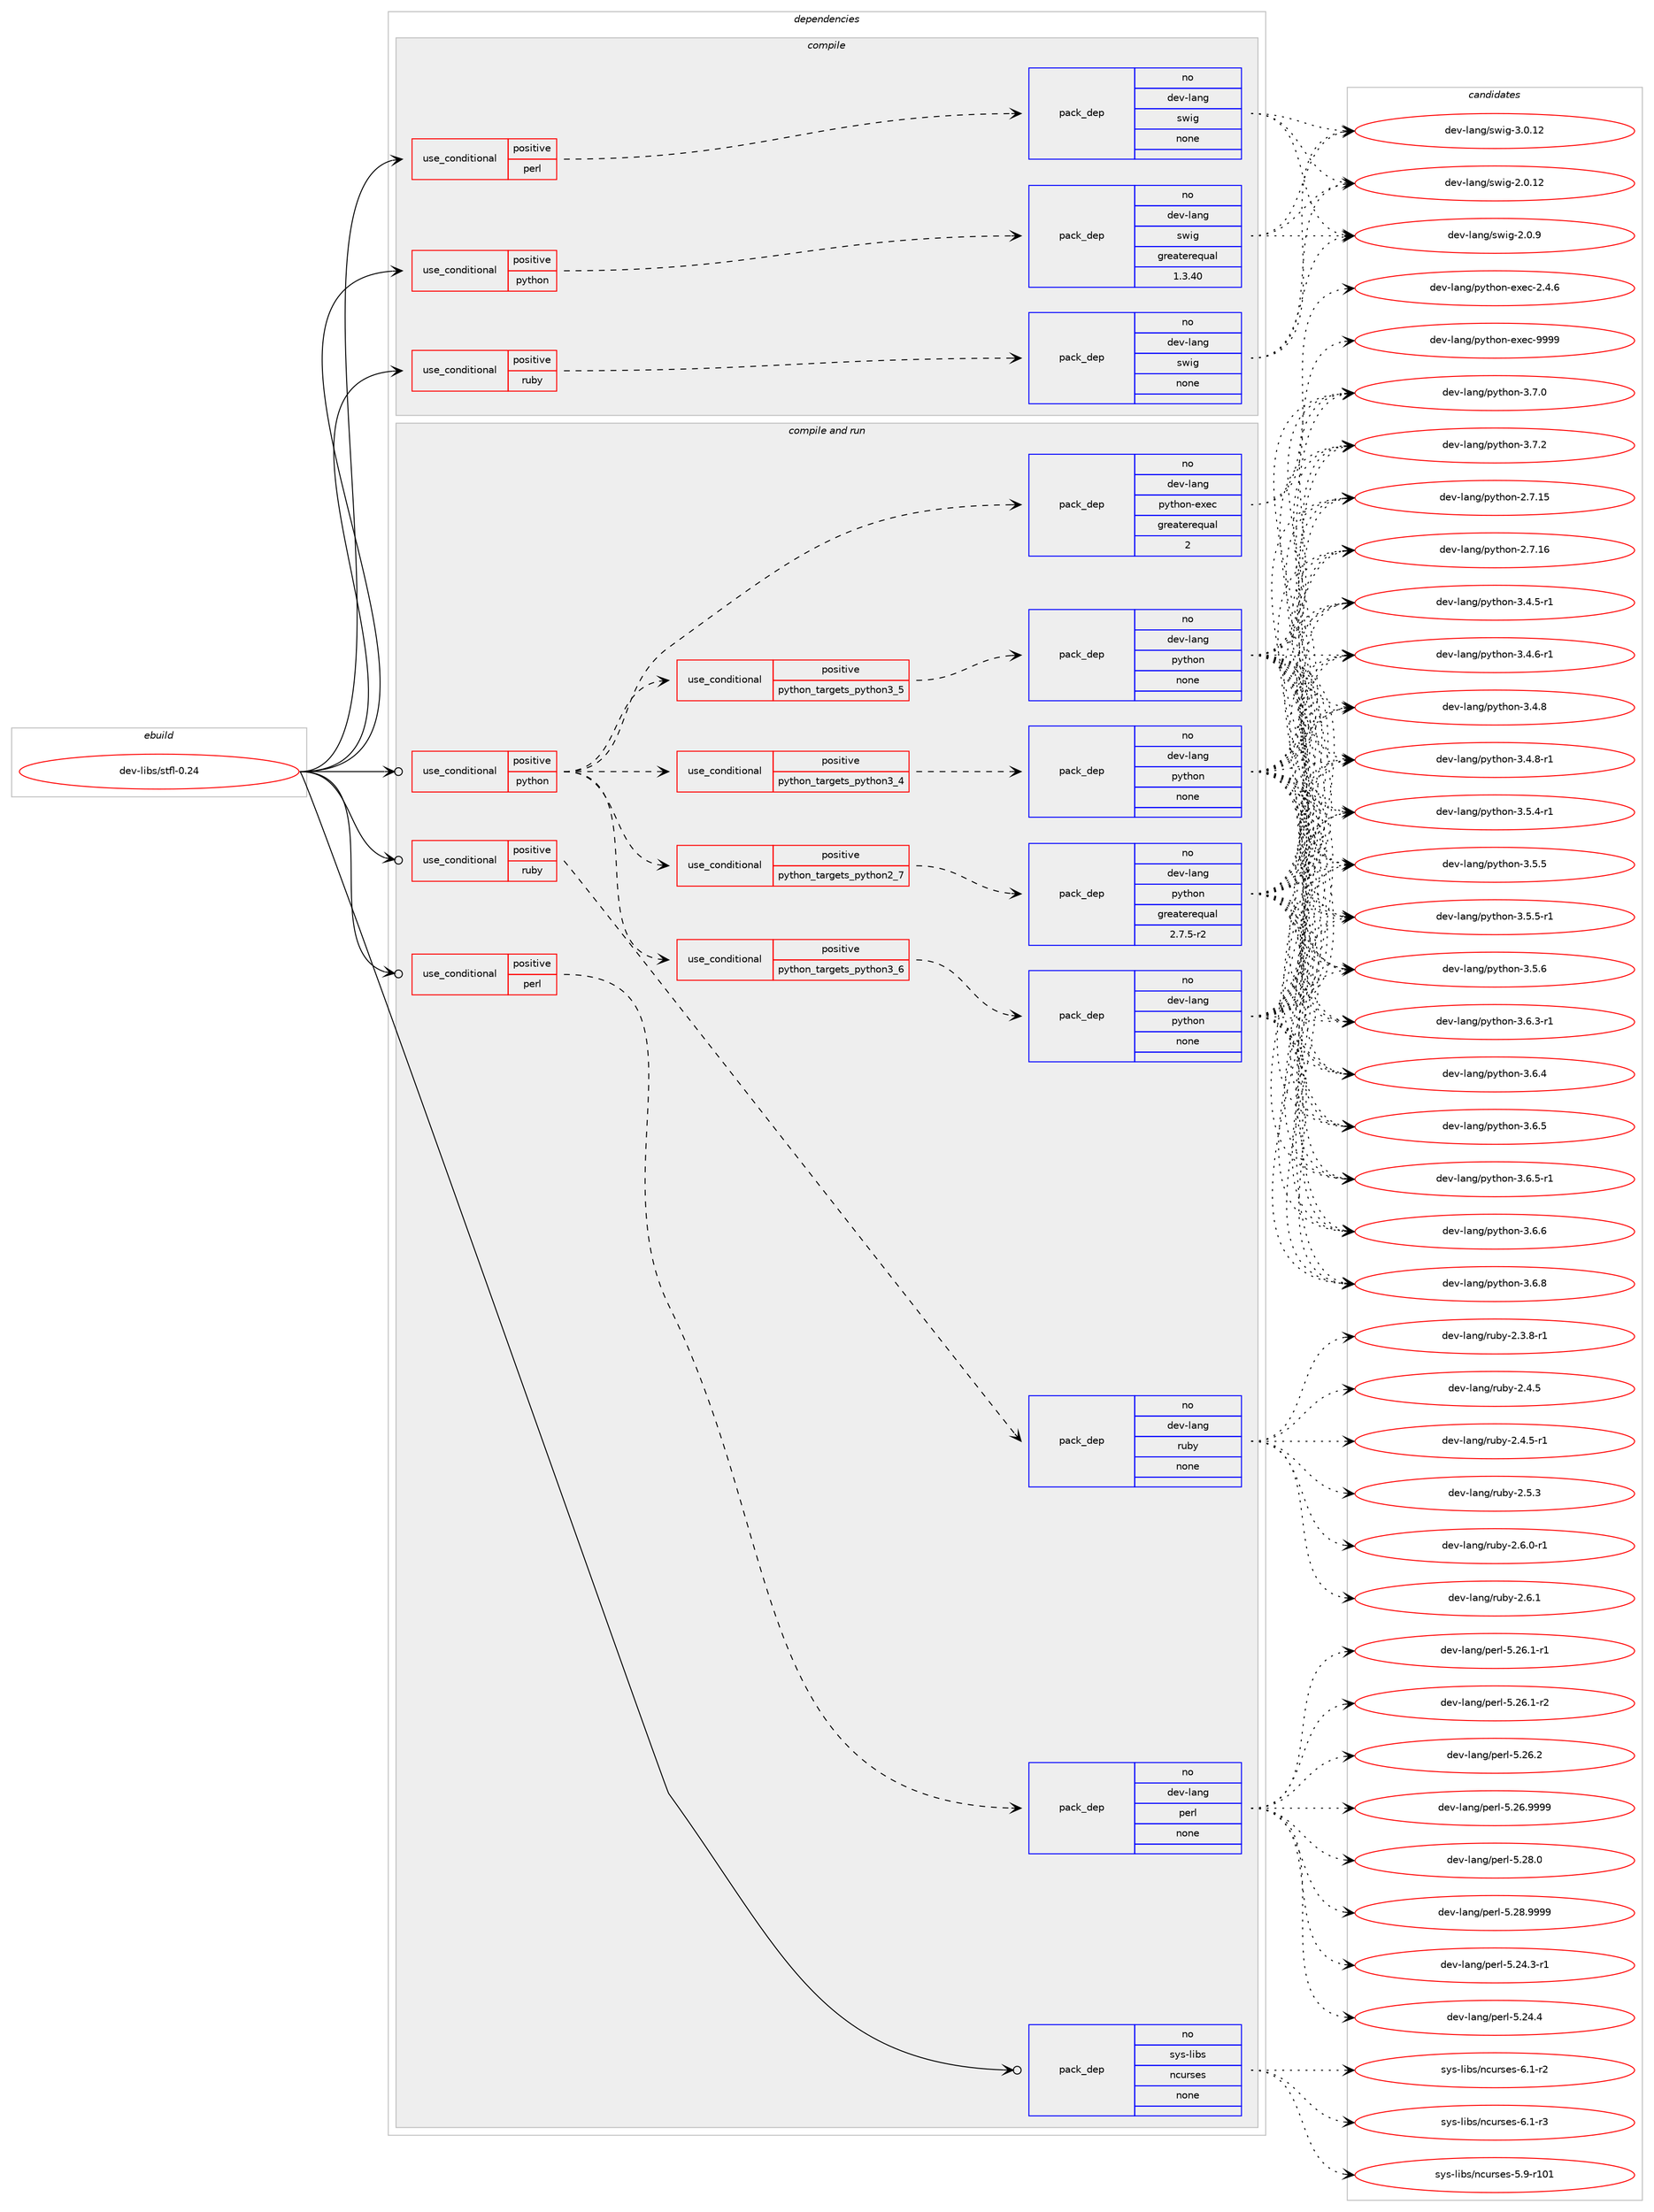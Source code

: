digraph prolog {

# *************
# Graph options
# *************

newrank=true;
concentrate=true;
compound=true;
graph [rankdir=LR,fontname=Helvetica,fontsize=10,ranksep=1.5];#, ranksep=2.5, nodesep=0.2];
edge  [arrowhead=vee];
node  [fontname=Helvetica,fontsize=10];

# **********
# The ebuild
# **********

subgraph cluster_leftcol {
color=gray;
rank=same;
label=<<i>ebuild</i>>;
id [label="dev-libs/stfl-0.24", color=red, width=4, href="../dev-libs/stfl-0.24.svg"];
}

# ****************
# The dependencies
# ****************

subgraph cluster_midcol {
color=gray;
label=<<i>dependencies</i>>;
subgraph cluster_compile {
fillcolor="#eeeeee";
style=filled;
label=<<i>compile</i>>;
subgraph cond366949 {
dependency1372044 [label=<<TABLE BORDER="0" CELLBORDER="1" CELLSPACING="0" CELLPADDING="4"><TR><TD ROWSPAN="3" CELLPADDING="10">use_conditional</TD></TR><TR><TD>positive</TD></TR><TR><TD>perl</TD></TR></TABLE>>, shape=none, color=red];
subgraph pack982120 {
dependency1372045 [label=<<TABLE BORDER="0" CELLBORDER="1" CELLSPACING="0" CELLPADDING="4" WIDTH="220"><TR><TD ROWSPAN="6" CELLPADDING="30">pack_dep</TD></TR><TR><TD WIDTH="110">no</TD></TR><TR><TD>dev-lang</TD></TR><TR><TD>swig</TD></TR><TR><TD>none</TD></TR><TR><TD></TD></TR></TABLE>>, shape=none, color=blue];
}
dependency1372044:e -> dependency1372045:w [weight=20,style="dashed",arrowhead="vee"];
}
id:e -> dependency1372044:w [weight=20,style="solid",arrowhead="vee"];
subgraph cond366950 {
dependency1372046 [label=<<TABLE BORDER="0" CELLBORDER="1" CELLSPACING="0" CELLPADDING="4"><TR><TD ROWSPAN="3" CELLPADDING="10">use_conditional</TD></TR><TR><TD>positive</TD></TR><TR><TD>python</TD></TR></TABLE>>, shape=none, color=red];
subgraph pack982121 {
dependency1372047 [label=<<TABLE BORDER="0" CELLBORDER="1" CELLSPACING="0" CELLPADDING="4" WIDTH="220"><TR><TD ROWSPAN="6" CELLPADDING="30">pack_dep</TD></TR><TR><TD WIDTH="110">no</TD></TR><TR><TD>dev-lang</TD></TR><TR><TD>swig</TD></TR><TR><TD>greaterequal</TD></TR><TR><TD>1.3.40</TD></TR></TABLE>>, shape=none, color=blue];
}
dependency1372046:e -> dependency1372047:w [weight=20,style="dashed",arrowhead="vee"];
}
id:e -> dependency1372046:w [weight=20,style="solid",arrowhead="vee"];
subgraph cond366951 {
dependency1372048 [label=<<TABLE BORDER="0" CELLBORDER="1" CELLSPACING="0" CELLPADDING="4"><TR><TD ROWSPAN="3" CELLPADDING="10">use_conditional</TD></TR><TR><TD>positive</TD></TR><TR><TD>ruby</TD></TR></TABLE>>, shape=none, color=red];
subgraph pack982122 {
dependency1372049 [label=<<TABLE BORDER="0" CELLBORDER="1" CELLSPACING="0" CELLPADDING="4" WIDTH="220"><TR><TD ROWSPAN="6" CELLPADDING="30">pack_dep</TD></TR><TR><TD WIDTH="110">no</TD></TR><TR><TD>dev-lang</TD></TR><TR><TD>swig</TD></TR><TR><TD>none</TD></TR><TR><TD></TD></TR></TABLE>>, shape=none, color=blue];
}
dependency1372048:e -> dependency1372049:w [weight=20,style="dashed",arrowhead="vee"];
}
id:e -> dependency1372048:w [weight=20,style="solid",arrowhead="vee"];
}
subgraph cluster_compileandrun {
fillcolor="#eeeeee";
style=filled;
label=<<i>compile and run</i>>;
subgraph cond366952 {
dependency1372050 [label=<<TABLE BORDER="0" CELLBORDER="1" CELLSPACING="0" CELLPADDING="4"><TR><TD ROWSPAN="3" CELLPADDING="10">use_conditional</TD></TR><TR><TD>positive</TD></TR><TR><TD>perl</TD></TR></TABLE>>, shape=none, color=red];
subgraph pack982123 {
dependency1372051 [label=<<TABLE BORDER="0" CELLBORDER="1" CELLSPACING="0" CELLPADDING="4" WIDTH="220"><TR><TD ROWSPAN="6" CELLPADDING="30">pack_dep</TD></TR><TR><TD WIDTH="110">no</TD></TR><TR><TD>dev-lang</TD></TR><TR><TD>perl</TD></TR><TR><TD>none</TD></TR><TR><TD></TD></TR></TABLE>>, shape=none, color=blue];
}
dependency1372050:e -> dependency1372051:w [weight=20,style="dashed",arrowhead="vee"];
}
id:e -> dependency1372050:w [weight=20,style="solid",arrowhead="odotvee"];
subgraph cond366953 {
dependency1372052 [label=<<TABLE BORDER="0" CELLBORDER="1" CELLSPACING="0" CELLPADDING="4"><TR><TD ROWSPAN="3" CELLPADDING="10">use_conditional</TD></TR><TR><TD>positive</TD></TR><TR><TD>python</TD></TR></TABLE>>, shape=none, color=red];
subgraph cond366954 {
dependency1372053 [label=<<TABLE BORDER="0" CELLBORDER="1" CELLSPACING="0" CELLPADDING="4"><TR><TD ROWSPAN="3" CELLPADDING="10">use_conditional</TD></TR><TR><TD>positive</TD></TR><TR><TD>python_targets_python2_7</TD></TR></TABLE>>, shape=none, color=red];
subgraph pack982124 {
dependency1372054 [label=<<TABLE BORDER="0" CELLBORDER="1" CELLSPACING="0" CELLPADDING="4" WIDTH="220"><TR><TD ROWSPAN="6" CELLPADDING="30">pack_dep</TD></TR><TR><TD WIDTH="110">no</TD></TR><TR><TD>dev-lang</TD></TR><TR><TD>python</TD></TR><TR><TD>greaterequal</TD></TR><TR><TD>2.7.5-r2</TD></TR></TABLE>>, shape=none, color=blue];
}
dependency1372053:e -> dependency1372054:w [weight=20,style="dashed",arrowhead="vee"];
}
dependency1372052:e -> dependency1372053:w [weight=20,style="dashed",arrowhead="vee"];
subgraph cond366955 {
dependency1372055 [label=<<TABLE BORDER="0" CELLBORDER="1" CELLSPACING="0" CELLPADDING="4"><TR><TD ROWSPAN="3" CELLPADDING="10">use_conditional</TD></TR><TR><TD>positive</TD></TR><TR><TD>python_targets_python3_4</TD></TR></TABLE>>, shape=none, color=red];
subgraph pack982125 {
dependency1372056 [label=<<TABLE BORDER="0" CELLBORDER="1" CELLSPACING="0" CELLPADDING="4" WIDTH="220"><TR><TD ROWSPAN="6" CELLPADDING="30">pack_dep</TD></TR><TR><TD WIDTH="110">no</TD></TR><TR><TD>dev-lang</TD></TR><TR><TD>python</TD></TR><TR><TD>none</TD></TR><TR><TD></TD></TR></TABLE>>, shape=none, color=blue];
}
dependency1372055:e -> dependency1372056:w [weight=20,style="dashed",arrowhead="vee"];
}
dependency1372052:e -> dependency1372055:w [weight=20,style="dashed",arrowhead="vee"];
subgraph cond366956 {
dependency1372057 [label=<<TABLE BORDER="0" CELLBORDER="1" CELLSPACING="0" CELLPADDING="4"><TR><TD ROWSPAN="3" CELLPADDING="10">use_conditional</TD></TR><TR><TD>positive</TD></TR><TR><TD>python_targets_python3_5</TD></TR></TABLE>>, shape=none, color=red];
subgraph pack982126 {
dependency1372058 [label=<<TABLE BORDER="0" CELLBORDER="1" CELLSPACING="0" CELLPADDING="4" WIDTH="220"><TR><TD ROWSPAN="6" CELLPADDING="30">pack_dep</TD></TR><TR><TD WIDTH="110">no</TD></TR><TR><TD>dev-lang</TD></TR><TR><TD>python</TD></TR><TR><TD>none</TD></TR><TR><TD></TD></TR></TABLE>>, shape=none, color=blue];
}
dependency1372057:e -> dependency1372058:w [weight=20,style="dashed",arrowhead="vee"];
}
dependency1372052:e -> dependency1372057:w [weight=20,style="dashed",arrowhead="vee"];
subgraph cond366957 {
dependency1372059 [label=<<TABLE BORDER="0" CELLBORDER="1" CELLSPACING="0" CELLPADDING="4"><TR><TD ROWSPAN="3" CELLPADDING="10">use_conditional</TD></TR><TR><TD>positive</TD></TR><TR><TD>python_targets_python3_6</TD></TR></TABLE>>, shape=none, color=red];
subgraph pack982127 {
dependency1372060 [label=<<TABLE BORDER="0" CELLBORDER="1" CELLSPACING="0" CELLPADDING="4" WIDTH="220"><TR><TD ROWSPAN="6" CELLPADDING="30">pack_dep</TD></TR><TR><TD WIDTH="110">no</TD></TR><TR><TD>dev-lang</TD></TR><TR><TD>python</TD></TR><TR><TD>none</TD></TR><TR><TD></TD></TR></TABLE>>, shape=none, color=blue];
}
dependency1372059:e -> dependency1372060:w [weight=20,style="dashed",arrowhead="vee"];
}
dependency1372052:e -> dependency1372059:w [weight=20,style="dashed",arrowhead="vee"];
subgraph pack982128 {
dependency1372061 [label=<<TABLE BORDER="0" CELLBORDER="1" CELLSPACING="0" CELLPADDING="4" WIDTH="220"><TR><TD ROWSPAN="6" CELLPADDING="30">pack_dep</TD></TR><TR><TD WIDTH="110">no</TD></TR><TR><TD>dev-lang</TD></TR><TR><TD>python-exec</TD></TR><TR><TD>greaterequal</TD></TR><TR><TD>2</TD></TR></TABLE>>, shape=none, color=blue];
}
dependency1372052:e -> dependency1372061:w [weight=20,style="dashed",arrowhead="vee"];
}
id:e -> dependency1372052:w [weight=20,style="solid",arrowhead="odotvee"];
subgraph cond366958 {
dependency1372062 [label=<<TABLE BORDER="0" CELLBORDER="1" CELLSPACING="0" CELLPADDING="4"><TR><TD ROWSPAN="3" CELLPADDING="10">use_conditional</TD></TR><TR><TD>positive</TD></TR><TR><TD>ruby</TD></TR></TABLE>>, shape=none, color=red];
subgraph pack982129 {
dependency1372063 [label=<<TABLE BORDER="0" CELLBORDER="1" CELLSPACING="0" CELLPADDING="4" WIDTH="220"><TR><TD ROWSPAN="6" CELLPADDING="30">pack_dep</TD></TR><TR><TD WIDTH="110">no</TD></TR><TR><TD>dev-lang</TD></TR><TR><TD>ruby</TD></TR><TR><TD>none</TD></TR><TR><TD></TD></TR></TABLE>>, shape=none, color=blue];
}
dependency1372062:e -> dependency1372063:w [weight=20,style="dashed",arrowhead="vee"];
}
id:e -> dependency1372062:w [weight=20,style="solid",arrowhead="odotvee"];
subgraph pack982130 {
dependency1372064 [label=<<TABLE BORDER="0" CELLBORDER="1" CELLSPACING="0" CELLPADDING="4" WIDTH="220"><TR><TD ROWSPAN="6" CELLPADDING="30">pack_dep</TD></TR><TR><TD WIDTH="110">no</TD></TR><TR><TD>sys-libs</TD></TR><TR><TD>ncurses</TD></TR><TR><TD>none</TD></TR><TR><TD></TD></TR></TABLE>>, shape=none, color=blue];
}
id:e -> dependency1372064:w [weight=20,style="solid",arrowhead="odotvee"];
}
subgraph cluster_run {
fillcolor="#eeeeee";
style=filled;
label=<<i>run</i>>;
}
}

# **************
# The candidates
# **************

subgraph cluster_choices {
rank=same;
color=gray;
label=<<i>candidates</i>>;

subgraph choice982120 {
color=black;
nodesep=1;
choice10010111845108971101034711511910510345504648464950 [label="dev-lang/swig-2.0.12", color=red, width=4,href="../dev-lang/swig-2.0.12.svg"];
choice100101118451089711010347115119105103455046484657 [label="dev-lang/swig-2.0.9", color=red, width=4,href="../dev-lang/swig-2.0.9.svg"];
choice10010111845108971101034711511910510345514648464950 [label="dev-lang/swig-3.0.12", color=red, width=4,href="../dev-lang/swig-3.0.12.svg"];
dependency1372045:e -> choice10010111845108971101034711511910510345504648464950:w [style=dotted,weight="100"];
dependency1372045:e -> choice100101118451089711010347115119105103455046484657:w [style=dotted,weight="100"];
dependency1372045:e -> choice10010111845108971101034711511910510345514648464950:w [style=dotted,weight="100"];
}
subgraph choice982121 {
color=black;
nodesep=1;
choice10010111845108971101034711511910510345504648464950 [label="dev-lang/swig-2.0.12", color=red, width=4,href="../dev-lang/swig-2.0.12.svg"];
choice100101118451089711010347115119105103455046484657 [label="dev-lang/swig-2.0.9", color=red, width=4,href="../dev-lang/swig-2.0.9.svg"];
choice10010111845108971101034711511910510345514648464950 [label="dev-lang/swig-3.0.12", color=red, width=4,href="../dev-lang/swig-3.0.12.svg"];
dependency1372047:e -> choice10010111845108971101034711511910510345504648464950:w [style=dotted,weight="100"];
dependency1372047:e -> choice100101118451089711010347115119105103455046484657:w [style=dotted,weight="100"];
dependency1372047:e -> choice10010111845108971101034711511910510345514648464950:w [style=dotted,weight="100"];
}
subgraph choice982122 {
color=black;
nodesep=1;
choice10010111845108971101034711511910510345504648464950 [label="dev-lang/swig-2.0.12", color=red, width=4,href="../dev-lang/swig-2.0.12.svg"];
choice100101118451089711010347115119105103455046484657 [label="dev-lang/swig-2.0.9", color=red, width=4,href="../dev-lang/swig-2.0.9.svg"];
choice10010111845108971101034711511910510345514648464950 [label="dev-lang/swig-3.0.12", color=red, width=4,href="../dev-lang/swig-3.0.12.svg"];
dependency1372049:e -> choice10010111845108971101034711511910510345504648464950:w [style=dotted,weight="100"];
dependency1372049:e -> choice100101118451089711010347115119105103455046484657:w [style=dotted,weight="100"];
dependency1372049:e -> choice10010111845108971101034711511910510345514648464950:w [style=dotted,weight="100"];
}
subgraph choice982123 {
color=black;
nodesep=1;
choice100101118451089711010347112101114108455346505246514511449 [label="dev-lang/perl-5.24.3-r1", color=red, width=4,href="../dev-lang/perl-5.24.3-r1.svg"];
choice10010111845108971101034711210111410845534650524652 [label="dev-lang/perl-5.24.4", color=red, width=4,href="../dev-lang/perl-5.24.4.svg"];
choice100101118451089711010347112101114108455346505446494511449 [label="dev-lang/perl-5.26.1-r1", color=red, width=4,href="../dev-lang/perl-5.26.1-r1.svg"];
choice100101118451089711010347112101114108455346505446494511450 [label="dev-lang/perl-5.26.1-r2", color=red, width=4,href="../dev-lang/perl-5.26.1-r2.svg"];
choice10010111845108971101034711210111410845534650544650 [label="dev-lang/perl-5.26.2", color=red, width=4,href="../dev-lang/perl-5.26.2.svg"];
choice10010111845108971101034711210111410845534650544657575757 [label="dev-lang/perl-5.26.9999", color=red, width=4,href="../dev-lang/perl-5.26.9999.svg"];
choice10010111845108971101034711210111410845534650564648 [label="dev-lang/perl-5.28.0", color=red, width=4,href="../dev-lang/perl-5.28.0.svg"];
choice10010111845108971101034711210111410845534650564657575757 [label="dev-lang/perl-5.28.9999", color=red, width=4,href="../dev-lang/perl-5.28.9999.svg"];
dependency1372051:e -> choice100101118451089711010347112101114108455346505246514511449:w [style=dotted,weight="100"];
dependency1372051:e -> choice10010111845108971101034711210111410845534650524652:w [style=dotted,weight="100"];
dependency1372051:e -> choice100101118451089711010347112101114108455346505446494511449:w [style=dotted,weight="100"];
dependency1372051:e -> choice100101118451089711010347112101114108455346505446494511450:w [style=dotted,weight="100"];
dependency1372051:e -> choice10010111845108971101034711210111410845534650544650:w [style=dotted,weight="100"];
dependency1372051:e -> choice10010111845108971101034711210111410845534650544657575757:w [style=dotted,weight="100"];
dependency1372051:e -> choice10010111845108971101034711210111410845534650564648:w [style=dotted,weight="100"];
dependency1372051:e -> choice10010111845108971101034711210111410845534650564657575757:w [style=dotted,weight="100"];
}
subgraph choice982124 {
color=black;
nodesep=1;
choice10010111845108971101034711212111610411111045504655464953 [label="dev-lang/python-2.7.15", color=red, width=4,href="../dev-lang/python-2.7.15.svg"];
choice10010111845108971101034711212111610411111045504655464954 [label="dev-lang/python-2.7.16", color=red, width=4,href="../dev-lang/python-2.7.16.svg"];
choice1001011184510897110103471121211161041111104551465246534511449 [label="dev-lang/python-3.4.5-r1", color=red, width=4,href="../dev-lang/python-3.4.5-r1.svg"];
choice1001011184510897110103471121211161041111104551465246544511449 [label="dev-lang/python-3.4.6-r1", color=red, width=4,href="../dev-lang/python-3.4.6-r1.svg"];
choice100101118451089711010347112121116104111110455146524656 [label="dev-lang/python-3.4.8", color=red, width=4,href="../dev-lang/python-3.4.8.svg"];
choice1001011184510897110103471121211161041111104551465246564511449 [label="dev-lang/python-3.4.8-r1", color=red, width=4,href="../dev-lang/python-3.4.8-r1.svg"];
choice1001011184510897110103471121211161041111104551465346524511449 [label="dev-lang/python-3.5.4-r1", color=red, width=4,href="../dev-lang/python-3.5.4-r1.svg"];
choice100101118451089711010347112121116104111110455146534653 [label="dev-lang/python-3.5.5", color=red, width=4,href="../dev-lang/python-3.5.5.svg"];
choice1001011184510897110103471121211161041111104551465346534511449 [label="dev-lang/python-3.5.5-r1", color=red, width=4,href="../dev-lang/python-3.5.5-r1.svg"];
choice100101118451089711010347112121116104111110455146534654 [label="dev-lang/python-3.5.6", color=red, width=4,href="../dev-lang/python-3.5.6.svg"];
choice1001011184510897110103471121211161041111104551465446514511449 [label="dev-lang/python-3.6.3-r1", color=red, width=4,href="../dev-lang/python-3.6.3-r1.svg"];
choice100101118451089711010347112121116104111110455146544652 [label="dev-lang/python-3.6.4", color=red, width=4,href="../dev-lang/python-3.6.4.svg"];
choice100101118451089711010347112121116104111110455146544653 [label="dev-lang/python-3.6.5", color=red, width=4,href="../dev-lang/python-3.6.5.svg"];
choice1001011184510897110103471121211161041111104551465446534511449 [label="dev-lang/python-3.6.5-r1", color=red, width=4,href="../dev-lang/python-3.6.5-r1.svg"];
choice100101118451089711010347112121116104111110455146544654 [label="dev-lang/python-3.6.6", color=red, width=4,href="../dev-lang/python-3.6.6.svg"];
choice100101118451089711010347112121116104111110455146544656 [label="dev-lang/python-3.6.8", color=red, width=4,href="../dev-lang/python-3.6.8.svg"];
choice100101118451089711010347112121116104111110455146554648 [label="dev-lang/python-3.7.0", color=red, width=4,href="../dev-lang/python-3.7.0.svg"];
choice100101118451089711010347112121116104111110455146554650 [label="dev-lang/python-3.7.2", color=red, width=4,href="../dev-lang/python-3.7.2.svg"];
dependency1372054:e -> choice10010111845108971101034711212111610411111045504655464953:w [style=dotted,weight="100"];
dependency1372054:e -> choice10010111845108971101034711212111610411111045504655464954:w [style=dotted,weight="100"];
dependency1372054:e -> choice1001011184510897110103471121211161041111104551465246534511449:w [style=dotted,weight="100"];
dependency1372054:e -> choice1001011184510897110103471121211161041111104551465246544511449:w [style=dotted,weight="100"];
dependency1372054:e -> choice100101118451089711010347112121116104111110455146524656:w [style=dotted,weight="100"];
dependency1372054:e -> choice1001011184510897110103471121211161041111104551465246564511449:w [style=dotted,weight="100"];
dependency1372054:e -> choice1001011184510897110103471121211161041111104551465346524511449:w [style=dotted,weight="100"];
dependency1372054:e -> choice100101118451089711010347112121116104111110455146534653:w [style=dotted,weight="100"];
dependency1372054:e -> choice1001011184510897110103471121211161041111104551465346534511449:w [style=dotted,weight="100"];
dependency1372054:e -> choice100101118451089711010347112121116104111110455146534654:w [style=dotted,weight="100"];
dependency1372054:e -> choice1001011184510897110103471121211161041111104551465446514511449:w [style=dotted,weight="100"];
dependency1372054:e -> choice100101118451089711010347112121116104111110455146544652:w [style=dotted,weight="100"];
dependency1372054:e -> choice100101118451089711010347112121116104111110455146544653:w [style=dotted,weight="100"];
dependency1372054:e -> choice1001011184510897110103471121211161041111104551465446534511449:w [style=dotted,weight="100"];
dependency1372054:e -> choice100101118451089711010347112121116104111110455146544654:w [style=dotted,weight="100"];
dependency1372054:e -> choice100101118451089711010347112121116104111110455146544656:w [style=dotted,weight="100"];
dependency1372054:e -> choice100101118451089711010347112121116104111110455146554648:w [style=dotted,weight="100"];
dependency1372054:e -> choice100101118451089711010347112121116104111110455146554650:w [style=dotted,weight="100"];
}
subgraph choice982125 {
color=black;
nodesep=1;
choice10010111845108971101034711212111610411111045504655464953 [label="dev-lang/python-2.7.15", color=red, width=4,href="../dev-lang/python-2.7.15.svg"];
choice10010111845108971101034711212111610411111045504655464954 [label="dev-lang/python-2.7.16", color=red, width=4,href="../dev-lang/python-2.7.16.svg"];
choice1001011184510897110103471121211161041111104551465246534511449 [label="dev-lang/python-3.4.5-r1", color=red, width=4,href="../dev-lang/python-3.4.5-r1.svg"];
choice1001011184510897110103471121211161041111104551465246544511449 [label="dev-lang/python-3.4.6-r1", color=red, width=4,href="../dev-lang/python-3.4.6-r1.svg"];
choice100101118451089711010347112121116104111110455146524656 [label="dev-lang/python-3.4.8", color=red, width=4,href="../dev-lang/python-3.4.8.svg"];
choice1001011184510897110103471121211161041111104551465246564511449 [label="dev-lang/python-3.4.8-r1", color=red, width=4,href="../dev-lang/python-3.4.8-r1.svg"];
choice1001011184510897110103471121211161041111104551465346524511449 [label="dev-lang/python-3.5.4-r1", color=red, width=4,href="../dev-lang/python-3.5.4-r1.svg"];
choice100101118451089711010347112121116104111110455146534653 [label="dev-lang/python-3.5.5", color=red, width=4,href="../dev-lang/python-3.5.5.svg"];
choice1001011184510897110103471121211161041111104551465346534511449 [label="dev-lang/python-3.5.5-r1", color=red, width=4,href="../dev-lang/python-3.5.5-r1.svg"];
choice100101118451089711010347112121116104111110455146534654 [label="dev-lang/python-3.5.6", color=red, width=4,href="../dev-lang/python-3.5.6.svg"];
choice1001011184510897110103471121211161041111104551465446514511449 [label="dev-lang/python-3.6.3-r1", color=red, width=4,href="../dev-lang/python-3.6.3-r1.svg"];
choice100101118451089711010347112121116104111110455146544652 [label="dev-lang/python-3.6.4", color=red, width=4,href="../dev-lang/python-3.6.4.svg"];
choice100101118451089711010347112121116104111110455146544653 [label="dev-lang/python-3.6.5", color=red, width=4,href="../dev-lang/python-3.6.5.svg"];
choice1001011184510897110103471121211161041111104551465446534511449 [label="dev-lang/python-3.6.5-r1", color=red, width=4,href="../dev-lang/python-3.6.5-r1.svg"];
choice100101118451089711010347112121116104111110455146544654 [label="dev-lang/python-3.6.6", color=red, width=4,href="../dev-lang/python-3.6.6.svg"];
choice100101118451089711010347112121116104111110455146544656 [label="dev-lang/python-3.6.8", color=red, width=4,href="../dev-lang/python-3.6.8.svg"];
choice100101118451089711010347112121116104111110455146554648 [label="dev-lang/python-3.7.0", color=red, width=4,href="../dev-lang/python-3.7.0.svg"];
choice100101118451089711010347112121116104111110455146554650 [label="dev-lang/python-3.7.2", color=red, width=4,href="../dev-lang/python-3.7.2.svg"];
dependency1372056:e -> choice10010111845108971101034711212111610411111045504655464953:w [style=dotted,weight="100"];
dependency1372056:e -> choice10010111845108971101034711212111610411111045504655464954:w [style=dotted,weight="100"];
dependency1372056:e -> choice1001011184510897110103471121211161041111104551465246534511449:w [style=dotted,weight="100"];
dependency1372056:e -> choice1001011184510897110103471121211161041111104551465246544511449:w [style=dotted,weight="100"];
dependency1372056:e -> choice100101118451089711010347112121116104111110455146524656:w [style=dotted,weight="100"];
dependency1372056:e -> choice1001011184510897110103471121211161041111104551465246564511449:w [style=dotted,weight="100"];
dependency1372056:e -> choice1001011184510897110103471121211161041111104551465346524511449:w [style=dotted,weight="100"];
dependency1372056:e -> choice100101118451089711010347112121116104111110455146534653:w [style=dotted,weight="100"];
dependency1372056:e -> choice1001011184510897110103471121211161041111104551465346534511449:w [style=dotted,weight="100"];
dependency1372056:e -> choice100101118451089711010347112121116104111110455146534654:w [style=dotted,weight="100"];
dependency1372056:e -> choice1001011184510897110103471121211161041111104551465446514511449:w [style=dotted,weight="100"];
dependency1372056:e -> choice100101118451089711010347112121116104111110455146544652:w [style=dotted,weight="100"];
dependency1372056:e -> choice100101118451089711010347112121116104111110455146544653:w [style=dotted,weight="100"];
dependency1372056:e -> choice1001011184510897110103471121211161041111104551465446534511449:w [style=dotted,weight="100"];
dependency1372056:e -> choice100101118451089711010347112121116104111110455146544654:w [style=dotted,weight="100"];
dependency1372056:e -> choice100101118451089711010347112121116104111110455146544656:w [style=dotted,weight="100"];
dependency1372056:e -> choice100101118451089711010347112121116104111110455146554648:w [style=dotted,weight="100"];
dependency1372056:e -> choice100101118451089711010347112121116104111110455146554650:w [style=dotted,weight="100"];
}
subgraph choice982126 {
color=black;
nodesep=1;
choice10010111845108971101034711212111610411111045504655464953 [label="dev-lang/python-2.7.15", color=red, width=4,href="../dev-lang/python-2.7.15.svg"];
choice10010111845108971101034711212111610411111045504655464954 [label="dev-lang/python-2.7.16", color=red, width=4,href="../dev-lang/python-2.7.16.svg"];
choice1001011184510897110103471121211161041111104551465246534511449 [label="dev-lang/python-3.4.5-r1", color=red, width=4,href="../dev-lang/python-3.4.5-r1.svg"];
choice1001011184510897110103471121211161041111104551465246544511449 [label="dev-lang/python-3.4.6-r1", color=red, width=4,href="../dev-lang/python-3.4.6-r1.svg"];
choice100101118451089711010347112121116104111110455146524656 [label="dev-lang/python-3.4.8", color=red, width=4,href="../dev-lang/python-3.4.8.svg"];
choice1001011184510897110103471121211161041111104551465246564511449 [label="dev-lang/python-3.4.8-r1", color=red, width=4,href="../dev-lang/python-3.4.8-r1.svg"];
choice1001011184510897110103471121211161041111104551465346524511449 [label="dev-lang/python-3.5.4-r1", color=red, width=4,href="../dev-lang/python-3.5.4-r1.svg"];
choice100101118451089711010347112121116104111110455146534653 [label="dev-lang/python-3.5.5", color=red, width=4,href="../dev-lang/python-3.5.5.svg"];
choice1001011184510897110103471121211161041111104551465346534511449 [label="dev-lang/python-3.5.5-r1", color=red, width=4,href="../dev-lang/python-3.5.5-r1.svg"];
choice100101118451089711010347112121116104111110455146534654 [label="dev-lang/python-3.5.6", color=red, width=4,href="../dev-lang/python-3.5.6.svg"];
choice1001011184510897110103471121211161041111104551465446514511449 [label="dev-lang/python-3.6.3-r1", color=red, width=4,href="../dev-lang/python-3.6.3-r1.svg"];
choice100101118451089711010347112121116104111110455146544652 [label="dev-lang/python-3.6.4", color=red, width=4,href="../dev-lang/python-3.6.4.svg"];
choice100101118451089711010347112121116104111110455146544653 [label="dev-lang/python-3.6.5", color=red, width=4,href="../dev-lang/python-3.6.5.svg"];
choice1001011184510897110103471121211161041111104551465446534511449 [label="dev-lang/python-3.6.5-r1", color=red, width=4,href="../dev-lang/python-3.6.5-r1.svg"];
choice100101118451089711010347112121116104111110455146544654 [label="dev-lang/python-3.6.6", color=red, width=4,href="../dev-lang/python-3.6.6.svg"];
choice100101118451089711010347112121116104111110455146544656 [label="dev-lang/python-3.6.8", color=red, width=4,href="../dev-lang/python-3.6.8.svg"];
choice100101118451089711010347112121116104111110455146554648 [label="dev-lang/python-3.7.0", color=red, width=4,href="../dev-lang/python-3.7.0.svg"];
choice100101118451089711010347112121116104111110455146554650 [label="dev-lang/python-3.7.2", color=red, width=4,href="../dev-lang/python-3.7.2.svg"];
dependency1372058:e -> choice10010111845108971101034711212111610411111045504655464953:w [style=dotted,weight="100"];
dependency1372058:e -> choice10010111845108971101034711212111610411111045504655464954:w [style=dotted,weight="100"];
dependency1372058:e -> choice1001011184510897110103471121211161041111104551465246534511449:w [style=dotted,weight="100"];
dependency1372058:e -> choice1001011184510897110103471121211161041111104551465246544511449:w [style=dotted,weight="100"];
dependency1372058:e -> choice100101118451089711010347112121116104111110455146524656:w [style=dotted,weight="100"];
dependency1372058:e -> choice1001011184510897110103471121211161041111104551465246564511449:w [style=dotted,weight="100"];
dependency1372058:e -> choice1001011184510897110103471121211161041111104551465346524511449:w [style=dotted,weight="100"];
dependency1372058:e -> choice100101118451089711010347112121116104111110455146534653:w [style=dotted,weight="100"];
dependency1372058:e -> choice1001011184510897110103471121211161041111104551465346534511449:w [style=dotted,weight="100"];
dependency1372058:e -> choice100101118451089711010347112121116104111110455146534654:w [style=dotted,weight="100"];
dependency1372058:e -> choice1001011184510897110103471121211161041111104551465446514511449:w [style=dotted,weight="100"];
dependency1372058:e -> choice100101118451089711010347112121116104111110455146544652:w [style=dotted,weight="100"];
dependency1372058:e -> choice100101118451089711010347112121116104111110455146544653:w [style=dotted,weight="100"];
dependency1372058:e -> choice1001011184510897110103471121211161041111104551465446534511449:w [style=dotted,weight="100"];
dependency1372058:e -> choice100101118451089711010347112121116104111110455146544654:w [style=dotted,weight="100"];
dependency1372058:e -> choice100101118451089711010347112121116104111110455146544656:w [style=dotted,weight="100"];
dependency1372058:e -> choice100101118451089711010347112121116104111110455146554648:w [style=dotted,weight="100"];
dependency1372058:e -> choice100101118451089711010347112121116104111110455146554650:w [style=dotted,weight="100"];
}
subgraph choice982127 {
color=black;
nodesep=1;
choice10010111845108971101034711212111610411111045504655464953 [label="dev-lang/python-2.7.15", color=red, width=4,href="../dev-lang/python-2.7.15.svg"];
choice10010111845108971101034711212111610411111045504655464954 [label="dev-lang/python-2.7.16", color=red, width=4,href="../dev-lang/python-2.7.16.svg"];
choice1001011184510897110103471121211161041111104551465246534511449 [label="dev-lang/python-3.4.5-r1", color=red, width=4,href="../dev-lang/python-3.4.5-r1.svg"];
choice1001011184510897110103471121211161041111104551465246544511449 [label="dev-lang/python-3.4.6-r1", color=red, width=4,href="../dev-lang/python-3.4.6-r1.svg"];
choice100101118451089711010347112121116104111110455146524656 [label="dev-lang/python-3.4.8", color=red, width=4,href="../dev-lang/python-3.4.8.svg"];
choice1001011184510897110103471121211161041111104551465246564511449 [label="dev-lang/python-3.4.8-r1", color=red, width=4,href="../dev-lang/python-3.4.8-r1.svg"];
choice1001011184510897110103471121211161041111104551465346524511449 [label="dev-lang/python-3.5.4-r1", color=red, width=4,href="../dev-lang/python-3.5.4-r1.svg"];
choice100101118451089711010347112121116104111110455146534653 [label="dev-lang/python-3.5.5", color=red, width=4,href="../dev-lang/python-3.5.5.svg"];
choice1001011184510897110103471121211161041111104551465346534511449 [label="dev-lang/python-3.5.5-r1", color=red, width=4,href="../dev-lang/python-3.5.5-r1.svg"];
choice100101118451089711010347112121116104111110455146534654 [label="dev-lang/python-3.5.6", color=red, width=4,href="../dev-lang/python-3.5.6.svg"];
choice1001011184510897110103471121211161041111104551465446514511449 [label="dev-lang/python-3.6.3-r1", color=red, width=4,href="../dev-lang/python-3.6.3-r1.svg"];
choice100101118451089711010347112121116104111110455146544652 [label="dev-lang/python-3.6.4", color=red, width=4,href="../dev-lang/python-3.6.4.svg"];
choice100101118451089711010347112121116104111110455146544653 [label="dev-lang/python-3.6.5", color=red, width=4,href="../dev-lang/python-3.6.5.svg"];
choice1001011184510897110103471121211161041111104551465446534511449 [label="dev-lang/python-3.6.5-r1", color=red, width=4,href="../dev-lang/python-3.6.5-r1.svg"];
choice100101118451089711010347112121116104111110455146544654 [label="dev-lang/python-3.6.6", color=red, width=4,href="../dev-lang/python-3.6.6.svg"];
choice100101118451089711010347112121116104111110455146544656 [label="dev-lang/python-3.6.8", color=red, width=4,href="../dev-lang/python-3.6.8.svg"];
choice100101118451089711010347112121116104111110455146554648 [label="dev-lang/python-3.7.0", color=red, width=4,href="../dev-lang/python-3.7.0.svg"];
choice100101118451089711010347112121116104111110455146554650 [label="dev-lang/python-3.7.2", color=red, width=4,href="../dev-lang/python-3.7.2.svg"];
dependency1372060:e -> choice10010111845108971101034711212111610411111045504655464953:w [style=dotted,weight="100"];
dependency1372060:e -> choice10010111845108971101034711212111610411111045504655464954:w [style=dotted,weight="100"];
dependency1372060:e -> choice1001011184510897110103471121211161041111104551465246534511449:w [style=dotted,weight="100"];
dependency1372060:e -> choice1001011184510897110103471121211161041111104551465246544511449:w [style=dotted,weight="100"];
dependency1372060:e -> choice100101118451089711010347112121116104111110455146524656:w [style=dotted,weight="100"];
dependency1372060:e -> choice1001011184510897110103471121211161041111104551465246564511449:w [style=dotted,weight="100"];
dependency1372060:e -> choice1001011184510897110103471121211161041111104551465346524511449:w [style=dotted,weight="100"];
dependency1372060:e -> choice100101118451089711010347112121116104111110455146534653:w [style=dotted,weight="100"];
dependency1372060:e -> choice1001011184510897110103471121211161041111104551465346534511449:w [style=dotted,weight="100"];
dependency1372060:e -> choice100101118451089711010347112121116104111110455146534654:w [style=dotted,weight="100"];
dependency1372060:e -> choice1001011184510897110103471121211161041111104551465446514511449:w [style=dotted,weight="100"];
dependency1372060:e -> choice100101118451089711010347112121116104111110455146544652:w [style=dotted,weight="100"];
dependency1372060:e -> choice100101118451089711010347112121116104111110455146544653:w [style=dotted,weight="100"];
dependency1372060:e -> choice1001011184510897110103471121211161041111104551465446534511449:w [style=dotted,weight="100"];
dependency1372060:e -> choice100101118451089711010347112121116104111110455146544654:w [style=dotted,weight="100"];
dependency1372060:e -> choice100101118451089711010347112121116104111110455146544656:w [style=dotted,weight="100"];
dependency1372060:e -> choice100101118451089711010347112121116104111110455146554648:w [style=dotted,weight="100"];
dependency1372060:e -> choice100101118451089711010347112121116104111110455146554650:w [style=dotted,weight="100"];
}
subgraph choice982128 {
color=black;
nodesep=1;
choice1001011184510897110103471121211161041111104510112010199455046524654 [label="dev-lang/python-exec-2.4.6", color=red, width=4,href="../dev-lang/python-exec-2.4.6.svg"];
choice10010111845108971101034711212111610411111045101120101994557575757 [label="dev-lang/python-exec-9999", color=red, width=4,href="../dev-lang/python-exec-9999.svg"];
dependency1372061:e -> choice1001011184510897110103471121211161041111104510112010199455046524654:w [style=dotted,weight="100"];
dependency1372061:e -> choice10010111845108971101034711212111610411111045101120101994557575757:w [style=dotted,weight="100"];
}
subgraph choice982129 {
color=black;
nodesep=1;
choice100101118451089711010347114117981214550465146564511449 [label="dev-lang/ruby-2.3.8-r1", color=red, width=4,href="../dev-lang/ruby-2.3.8-r1.svg"];
choice10010111845108971101034711411798121455046524653 [label="dev-lang/ruby-2.4.5", color=red, width=4,href="../dev-lang/ruby-2.4.5.svg"];
choice100101118451089711010347114117981214550465246534511449 [label="dev-lang/ruby-2.4.5-r1", color=red, width=4,href="../dev-lang/ruby-2.4.5-r1.svg"];
choice10010111845108971101034711411798121455046534651 [label="dev-lang/ruby-2.5.3", color=red, width=4,href="../dev-lang/ruby-2.5.3.svg"];
choice100101118451089711010347114117981214550465446484511449 [label="dev-lang/ruby-2.6.0-r1", color=red, width=4,href="../dev-lang/ruby-2.6.0-r1.svg"];
choice10010111845108971101034711411798121455046544649 [label="dev-lang/ruby-2.6.1", color=red, width=4,href="../dev-lang/ruby-2.6.1.svg"];
dependency1372063:e -> choice100101118451089711010347114117981214550465146564511449:w [style=dotted,weight="100"];
dependency1372063:e -> choice10010111845108971101034711411798121455046524653:w [style=dotted,weight="100"];
dependency1372063:e -> choice100101118451089711010347114117981214550465246534511449:w [style=dotted,weight="100"];
dependency1372063:e -> choice10010111845108971101034711411798121455046534651:w [style=dotted,weight="100"];
dependency1372063:e -> choice100101118451089711010347114117981214550465446484511449:w [style=dotted,weight="100"];
dependency1372063:e -> choice10010111845108971101034711411798121455046544649:w [style=dotted,weight="100"];
}
subgraph choice982130 {
color=black;
nodesep=1;
choice115121115451081059811547110991171141151011154553465745114494849 [label="sys-libs/ncurses-5.9-r101", color=red, width=4,href="../sys-libs/ncurses-5.9-r101.svg"];
choice11512111545108105981154711099117114115101115455446494511450 [label="sys-libs/ncurses-6.1-r2", color=red, width=4,href="../sys-libs/ncurses-6.1-r2.svg"];
choice11512111545108105981154711099117114115101115455446494511451 [label="sys-libs/ncurses-6.1-r3", color=red, width=4,href="../sys-libs/ncurses-6.1-r3.svg"];
dependency1372064:e -> choice115121115451081059811547110991171141151011154553465745114494849:w [style=dotted,weight="100"];
dependency1372064:e -> choice11512111545108105981154711099117114115101115455446494511450:w [style=dotted,weight="100"];
dependency1372064:e -> choice11512111545108105981154711099117114115101115455446494511451:w [style=dotted,weight="100"];
}
}

}

